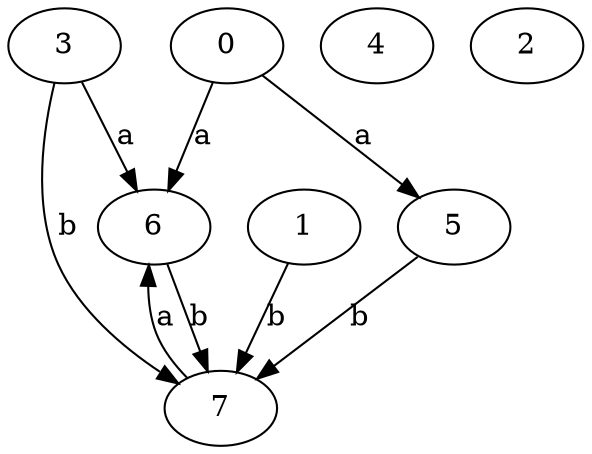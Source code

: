 strict digraph  {
3;
0;
4;
5;
1;
2;
6;
7;
3 -> 6  [label=a];
3 -> 7  [label=b];
0 -> 5  [label=a];
0 -> 6  [label=a];
5 -> 7  [label=b];
1 -> 7  [label=b];
6 -> 7  [label=b];
7 -> 6  [label=a];
}

